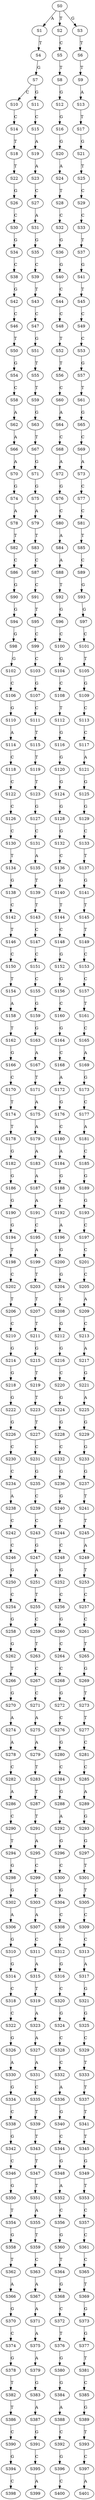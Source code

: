 strict digraph  {
	S0 -> S1 [ label = A ];
	S0 -> S2 [ label = T ];
	S0 -> S3 [ label = G ];
	S1 -> S4 [ label = T ];
	S2 -> S5 [ label = C ];
	S3 -> S6 [ label = T ];
	S4 -> S7 [ label = G ];
	S5 -> S8 [ label = T ];
	S6 -> S9 [ label = T ];
	S7 -> S10 [ label = C ];
	S7 -> S11 [ label = G ];
	S8 -> S12 [ label = G ];
	S9 -> S13 [ label = A ];
	S10 -> S14 [ label = C ];
	S11 -> S15 [ label = C ];
	S12 -> S16 [ label = G ];
	S13 -> S17 [ label = T ];
	S14 -> S18 [ label = T ];
	S15 -> S19 [ label = A ];
	S16 -> S20 [ label = G ];
	S17 -> S21 [ label = G ];
	S18 -> S22 [ label = T ];
	S19 -> S23 [ label = A ];
	S20 -> S24 [ label = A ];
	S21 -> S25 [ label = T ];
	S22 -> S26 [ label = G ];
	S23 -> S27 [ label = C ];
	S24 -> S28 [ label = T ];
	S25 -> S29 [ label = C ];
	S26 -> S30 [ label = C ];
	S27 -> S31 [ label = A ];
	S28 -> S32 [ label = C ];
	S29 -> S33 [ label = C ];
	S30 -> S34 [ label = G ];
	S31 -> S35 [ label = G ];
	S32 -> S36 [ label = G ];
	S33 -> S37 [ label = T ];
	S34 -> S38 [ label = C ];
	S35 -> S39 [ label = C ];
	S36 -> S40 [ label = G ];
	S37 -> S41 [ label = G ];
	S38 -> S42 [ label = G ];
	S39 -> S43 [ label = T ];
	S40 -> S44 [ label = C ];
	S41 -> S45 [ label = T ];
	S42 -> S46 [ label = C ];
	S43 -> S47 [ label = C ];
	S44 -> S48 [ label = C ];
	S45 -> S49 [ label = C ];
	S46 -> S50 [ label = T ];
	S47 -> S51 [ label = G ];
	S48 -> S52 [ label = T ];
	S49 -> S53 [ label = C ];
	S50 -> S54 [ label = G ];
	S51 -> S55 [ label = T ];
	S52 -> S56 [ label = T ];
	S53 -> S57 [ label = G ];
	S54 -> S58 [ label = C ];
	S55 -> S59 [ label = T ];
	S56 -> S60 [ label = C ];
	S57 -> S61 [ label = T ];
	S58 -> S62 [ label = A ];
	S59 -> S63 [ label = G ];
	S60 -> S64 [ label = A ];
	S61 -> S65 [ label = G ];
	S62 -> S66 [ label = A ];
	S63 -> S67 [ label = T ];
	S64 -> S68 [ label = C ];
	S65 -> S69 [ label = C ];
	S66 -> S70 [ label = A ];
	S67 -> S71 [ label = G ];
	S68 -> S72 [ label = A ];
	S69 -> S73 [ label = A ];
	S70 -> S74 [ label = G ];
	S71 -> S75 [ label = G ];
	S72 -> S76 [ label = G ];
	S73 -> S77 [ label = C ];
	S74 -> S78 [ label = A ];
	S75 -> S79 [ label = A ];
	S76 -> S80 [ label = C ];
	S77 -> S81 [ label = C ];
	S78 -> S82 [ label = T ];
	S79 -> S83 [ label = T ];
	S80 -> S84 [ label = A ];
	S81 -> S85 [ label = T ];
	S82 -> S86 [ label = C ];
	S83 -> S87 [ label = C ];
	S84 -> S88 [ label = A ];
	S85 -> S89 [ label = C ];
	S86 -> S90 [ label = G ];
	S87 -> S91 [ label = C ];
	S88 -> S92 [ label = T ];
	S89 -> S93 [ label = G ];
	S90 -> S94 [ label = G ];
	S91 -> S95 [ label = T ];
	S92 -> S96 [ label = G ];
	S93 -> S97 [ label = G ];
	S94 -> S98 [ label = G ];
	S95 -> S99 [ label = C ];
	S96 -> S100 [ label = C ];
	S97 -> S101 [ label = C ];
	S98 -> S102 [ label = G ];
	S99 -> S103 [ label = C ];
	S100 -> S104 [ label = G ];
	S101 -> S105 [ label = T ];
	S102 -> S106 [ label = C ];
	S103 -> S107 [ label = G ];
	S104 -> S108 [ label = C ];
	S105 -> S109 [ label = G ];
	S106 -> S110 [ label = G ];
	S107 -> S111 [ label = C ];
	S108 -> S112 [ label = T ];
	S109 -> S113 [ label = C ];
	S110 -> S114 [ label = A ];
	S111 -> S115 [ label = T ];
	S112 -> S116 [ label = G ];
	S113 -> S117 [ label = C ];
	S114 -> S118 [ label = C ];
	S115 -> S119 [ label = T ];
	S116 -> S120 [ label = G ];
	S117 -> S121 [ label = A ];
	S118 -> S122 [ label = C ];
	S119 -> S123 [ label = T ];
	S120 -> S124 [ label = G ];
	S121 -> S125 [ label = G ];
	S122 -> S126 [ label = C ];
	S123 -> S127 [ label = G ];
	S124 -> S128 [ label = G ];
	S125 -> S129 [ label = G ];
	S126 -> S130 [ label = C ];
	S127 -> S131 [ label = C ];
	S128 -> S132 [ label = G ];
	S129 -> S133 [ label = C ];
	S130 -> S134 [ label = T ];
	S131 -> S135 [ label = A ];
	S132 -> S136 [ label = C ];
	S133 -> S137 [ label = T ];
	S134 -> S138 [ label = G ];
	S135 -> S139 [ label = T ];
	S136 -> S140 [ label = G ];
	S137 -> S141 [ label = G ];
	S138 -> S142 [ label = C ];
	S139 -> S143 [ label = T ];
	S140 -> S144 [ label = T ];
	S141 -> S145 [ label = T ];
	S142 -> S146 [ label = T ];
	S143 -> S147 [ label = C ];
	S144 -> S148 [ label = C ];
	S145 -> S149 [ label = T ];
	S146 -> S150 [ label = C ];
	S147 -> S151 [ label = C ];
	S148 -> S152 [ label = G ];
	S149 -> S153 [ label = C ];
	S150 -> S154 [ label = T ];
	S151 -> S155 [ label = C ];
	S152 -> S156 [ label = G ];
	S153 -> S157 [ label = C ];
	S154 -> S158 [ label = A ];
	S155 -> S159 [ label = G ];
	S156 -> S160 [ label = C ];
	S157 -> S161 [ label = T ];
	S158 -> S162 [ label = T ];
	S159 -> S163 [ label = G ];
	S160 -> S164 [ label = G ];
	S161 -> S165 [ label = C ];
	S162 -> S166 [ label = G ];
	S163 -> S167 [ label = A ];
	S164 -> S168 [ label = C ];
	S165 -> S169 [ label = A ];
	S166 -> S170 [ label = C ];
	S167 -> S171 [ label = T ];
	S168 -> S172 [ label = A ];
	S169 -> S173 [ label = G ];
	S170 -> S174 [ label = T ];
	S171 -> S175 [ label = A ];
	S172 -> S176 [ label = G ];
	S173 -> S177 [ label = C ];
	S174 -> S178 [ label = T ];
	S175 -> S179 [ label = A ];
	S176 -> S180 [ label = C ];
	S177 -> S181 [ label = A ];
	S178 -> S182 [ label = G ];
	S179 -> S183 [ label = A ];
	S180 -> S184 [ label = A ];
	S181 -> S185 [ label = C ];
	S182 -> S186 [ label = G ];
	S183 -> S187 [ label = A ];
	S184 -> S188 [ label = G ];
	S185 -> S189 [ label = G ];
	S186 -> S190 [ label = G ];
	S187 -> S191 [ label = A ];
	S188 -> S192 [ label = C ];
	S189 -> S193 [ label = G ];
	S190 -> S194 [ label = G ];
	S191 -> S195 [ label = C ];
	S192 -> S196 [ label = A ];
	S193 -> S197 [ label = C ];
	S194 -> S198 [ label = T ];
	S195 -> S199 [ label = A ];
	S196 -> S200 [ label = G ];
	S197 -> S201 [ label = C ];
	S198 -> S202 [ label = C ];
	S199 -> S203 [ label = T ];
	S200 -> S204 [ label = G ];
	S201 -> S205 [ label = C ];
	S202 -> S206 [ label = T ];
	S203 -> S207 [ label = T ];
	S204 -> S208 [ label = C ];
	S205 -> S209 [ label = A ];
	S206 -> S210 [ label = C ];
	S207 -> S211 [ label = T ];
	S208 -> S212 [ label = G ];
	S209 -> S213 [ label = C ];
	S210 -> S214 [ label = G ];
	S211 -> S215 [ label = G ];
	S212 -> S216 [ label = G ];
	S213 -> S217 [ label = A ];
	S214 -> S218 [ label = G ];
	S215 -> S219 [ label = T ];
	S216 -> S220 [ label = C ];
	S217 -> S221 [ label = G ];
	S218 -> S222 [ label = G ];
	S219 -> S223 [ label = T ];
	S220 -> S224 [ label = G ];
	S221 -> S225 [ label = A ];
	S222 -> S226 [ label = G ];
	S223 -> S227 [ label = T ];
	S224 -> S228 [ label = G ];
	S225 -> S229 [ label = G ];
	S226 -> S230 [ label = C ];
	S227 -> S231 [ label = C ];
	S228 -> S232 [ label = C ];
	S229 -> S233 [ label = G ];
	S230 -> S234 [ label = C ];
	S231 -> S235 [ label = G ];
	S232 -> S236 [ label = G ];
	S233 -> S237 [ label = G ];
	S234 -> S238 [ label = A ];
	S235 -> S239 [ label = C ];
	S236 -> S240 [ label = G ];
	S237 -> S241 [ label = T ];
	S238 -> S242 [ label = C ];
	S239 -> S243 [ label = C ];
	S240 -> S244 [ label = C ];
	S241 -> S245 [ label = T ];
	S242 -> S246 [ label = C ];
	S243 -> S247 [ label = G ];
	S244 -> S248 [ label = C ];
	S245 -> S249 [ label = A ];
	S246 -> S250 [ label = G ];
	S247 -> S251 [ label = A ];
	S248 -> S252 [ label = G ];
	S249 -> S253 [ label = T ];
	S250 -> S254 [ label = C ];
	S251 -> S255 [ label = T ];
	S252 -> S256 [ label = C ];
	S253 -> S257 [ label = C ];
	S254 -> S258 [ label = G ];
	S255 -> S259 [ label = C ];
	S256 -> S260 [ label = G ];
	S257 -> S261 [ label = C ];
	S258 -> S262 [ label = G ];
	S259 -> S263 [ label = T ];
	S260 -> S264 [ label = C ];
	S261 -> S265 [ label = T ];
	S262 -> S266 [ label = T ];
	S263 -> S267 [ label = C ];
	S264 -> S268 [ label = C ];
	S265 -> S269 [ label = G ];
	S266 -> S270 [ label = G ];
	S267 -> S271 [ label = C ];
	S268 -> S272 [ label = G ];
	S269 -> S273 [ label = T ];
	S270 -> S274 [ label = A ];
	S271 -> S275 [ label = A ];
	S272 -> S276 [ label = C ];
	S273 -> S277 [ label = T ];
	S274 -> S278 [ label = A ];
	S275 -> S279 [ label = A ];
	S276 -> S280 [ label = G ];
	S277 -> S281 [ label = C ];
	S278 -> S282 [ label = C ];
	S279 -> S283 [ label = T ];
	S280 -> S284 [ label = C ];
	S281 -> S285 [ label = C ];
	S282 -> S286 [ label = A ];
	S283 -> S287 [ label = T ];
	S284 -> S288 [ label = G ];
	S285 -> S289 [ label = A ];
	S286 -> S290 [ label = C ];
	S287 -> S291 [ label = T ];
	S288 -> S292 [ label = A ];
	S289 -> S293 [ label = G ];
	S290 -> S294 [ label = T ];
	S291 -> S295 [ label = A ];
	S292 -> S296 [ label = G ];
	S293 -> S297 [ label = G ];
	S294 -> S298 [ label = G ];
	S295 -> S299 [ label = C ];
	S296 -> S300 [ label = C ];
	S297 -> S301 [ label = T ];
	S298 -> S302 [ label = G ];
	S299 -> S303 [ label = C ];
	S300 -> S304 [ label = G ];
	S301 -> S305 [ label = T ];
	S302 -> S306 [ label = A ];
	S303 -> S307 [ label = A ];
	S304 -> S308 [ label = C ];
	S305 -> S309 [ label = C ];
	S306 -> S310 [ label = G ];
	S307 -> S311 [ label = C ];
	S308 -> S312 [ label = C ];
	S309 -> S313 [ label = C ];
	S310 -> S314 [ label = G ];
	S311 -> S315 [ label = A ];
	S312 -> S316 [ label = G ];
	S313 -> S317 [ label = A ];
	S314 -> S318 [ label = C ];
	S315 -> S319 [ label = T ];
	S316 -> S320 [ label = C ];
	S317 -> S321 [ label = G ];
	S318 -> S322 [ label = C ];
	S319 -> S323 [ label = A ];
	S320 -> S324 [ label = G ];
	S321 -> S325 [ label = G ];
	S322 -> S326 [ label = G ];
	S323 -> S327 [ label = A ];
	S324 -> S328 [ label = C ];
	S325 -> S329 [ label = C ];
	S326 -> S330 [ label = A ];
	S327 -> S331 [ label = A ];
	S328 -> S332 [ label = C ];
	S329 -> S333 [ label = T ];
	S330 -> S334 [ label = G ];
	S331 -> S335 [ label = C ];
	S332 -> S336 [ label = A ];
	S333 -> S337 [ label = T ];
	S334 -> S338 [ label = C ];
	S335 -> S339 [ label = T ];
	S336 -> S340 [ label = G ];
	S337 -> S341 [ label = T ];
	S338 -> S342 [ label = G ];
	S339 -> S343 [ label = T ];
	S340 -> S344 [ label = C ];
	S341 -> S345 [ label = T ];
	S342 -> S346 [ label = C ];
	S343 -> S347 [ label = T ];
	S344 -> S348 [ label = G ];
	S345 -> S349 [ label = G ];
	S346 -> S350 [ label = G ];
	S347 -> S351 [ label = T ];
	S348 -> S352 [ label = A ];
	S349 -> S353 [ label = T ];
	S350 -> S354 [ label = T ];
	S351 -> S355 [ label = A ];
	S352 -> S356 [ label = C ];
	S353 -> S357 [ label = C ];
	S354 -> S358 [ label = G ];
	S355 -> S359 [ label = T ];
	S356 -> S360 [ label = G ];
	S357 -> S361 [ label = C ];
	S358 -> S362 [ label = T ];
	S359 -> S363 [ label = C ];
	S360 -> S364 [ label = T ];
	S361 -> S365 [ label = C ];
	S362 -> S366 [ label = A ];
	S363 -> S367 [ label = A ];
	S364 -> S368 [ label = G ];
	S365 -> S369 [ label = T ];
	S366 -> S370 [ label = G ];
	S367 -> S371 [ label = A ];
	S368 -> S372 [ label = C ];
	S369 -> S373 [ label = G ];
	S370 -> S374 [ label = C ];
	S371 -> S375 [ label = A ];
	S372 -> S376 [ label = T ];
	S373 -> S377 [ label = G ];
	S374 -> S378 [ label = G ];
	S375 -> S379 [ label = A ];
	S376 -> S380 [ label = G ];
	S377 -> S381 [ label = T ];
	S378 -> S382 [ label = T ];
	S379 -> S383 [ label = G ];
	S380 -> S384 [ label = G ];
	S381 -> S385 [ label = C ];
	S382 -> S386 [ label = T ];
	S383 -> S387 [ label = A ];
	S384 -> S388 [ label = A ];
	S385 -> S389 [ label = G ];
	S386 -> S390 [ label = C ];
	S387 -> S391 [ label = G ];
	S388 -> S392 [ label = C ];
	S389 -> S393 [ label = T ];
	S390 -> S394 [ label = G ];
	S391 -> S395 [ label = C ];
	S392 -> S396 [ label = G ];
	S393 -> S397 [ label = C ];
	S394 -> S398 [ label = C ];
	S395 -> S399 [ label = A ];
	S396 -> S400 [ label = C ];
	S397 -> S401 [ label = A ];
}
